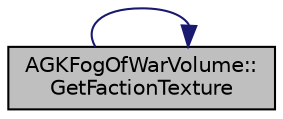 digraph "AGKFogOfWarVolume::GetFactionTexture"
{
 // LATEX_PDF_SIZE
  edge [fontname="Helvetica",fontsize="10",labelfontname="Helvetica",labelfontsize="10"];
  node [fontname="Helvetica",fontsize="10",shape=record];
  rankdir="LR";
  Node1 [label="AGKFogOfWarVolume::\lGetFactionTexture",height=0.2,width=0.4,color="black", fillcolor="grey75", style="filled", fontcolor="black",tooltip="Returns the vision texture."];
  Node1 -> Node1 [color="midnightblue",fontsize="10",style="solid",fontname="Helvetica"];
}
